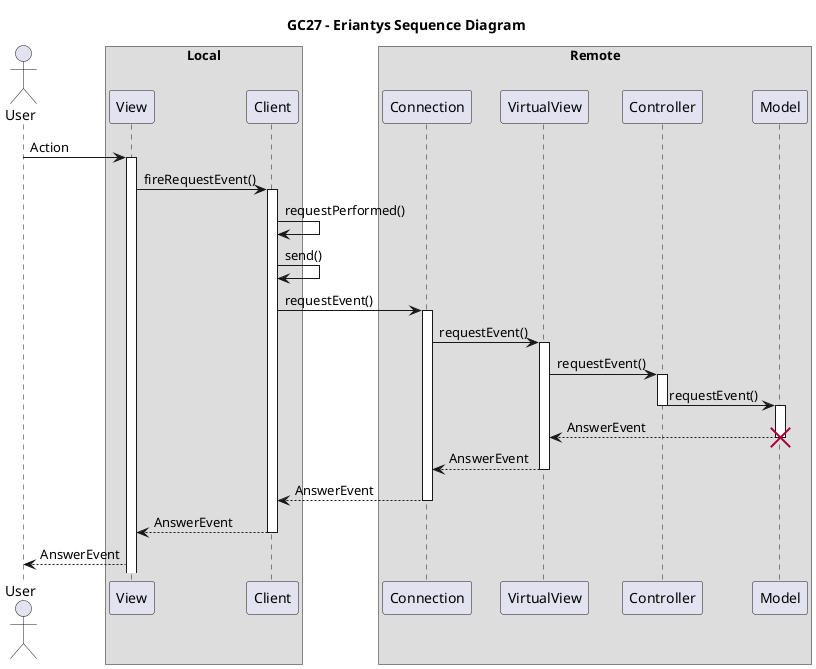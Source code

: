 @startuml
title GC27 - Eriantys Sequence Diagram

actor User

box "Local"
participant View
participant Client
end box
box "Remote"
participant Connection
participant VirtualView
participant Controller
participant Model
end box

User -> View: Action
activate View

View -> Client: fireRequestEvent()
activate Client
Client -> Client: requestPerformed()
Client -> Client: send()

Client -> Connection: requestEvent()
activate Connection

Connection -> VirtualView: requestEvent()
activate VirtualView

VirtualView -> Controller: requestEvent()
activate Controller

Controller -> Model: requestEvent()
deactivate Controller
activate Model

Model --> VirtualView: AnswerEvent
destroy Model

VirtualView --> Connection: AnswerEvent
deactivate VirtualView

Connection --> Client: AnswerEvent
deactivate Connection

Client --> View: AnswerEvent
deactivate Client

View --> User: AnswerEvent
@enduml